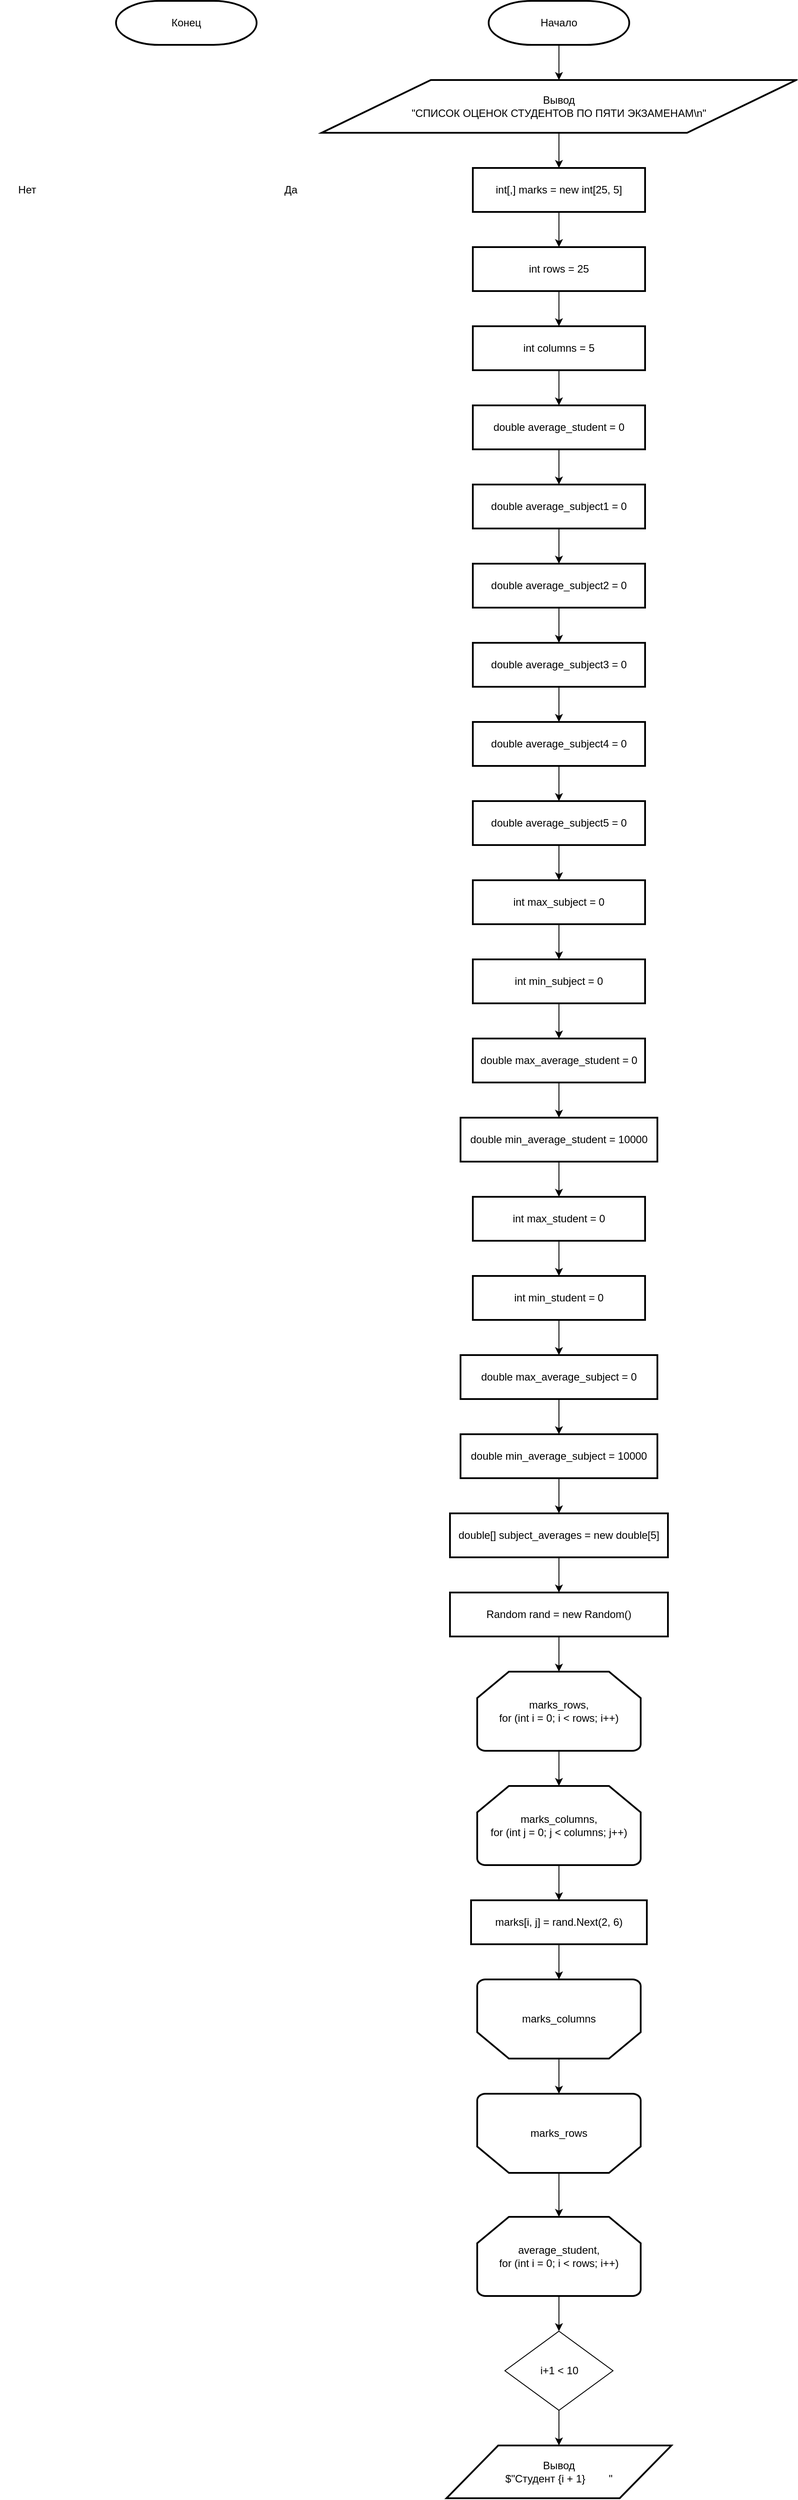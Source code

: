 <mxfile version="21.2.3" type="device">
  <diagram name="Страница 1" id="Z9K1tNPKtI9AY-vkeQpS">
    <mxGraphModel dx="2022" dy="663" grid="1" gridSize="10" guides="1" tooltips="1" connect="1" arrows="1" fold="1" page="1" pageScale="1" pageWidth="827" pageHeight="1169" math="0" shadow="0">
      <root>
        <mxCell id="0" />
        <mxCell id="1" parent="0" />
        <mxCell id="Q4O4J-r0xlCEo4uOXyzh-1" style="edgeStyle=orthogonalEdgeStyle;rounded=0;orthogonalLoop=1;jettySize=auto;html=1;exitX=0.5;exitY=1;exitDx=0;exitDy=0;exitPerimeter=0;entryX=0.5;entryY=0;entryDx=0;entryDy=0;" edge="1" parent="1" source="2JxqPy2QXHR2AHmcMR86-1" target="ryswpVJ10NMLdz56twCL-1">
          <mxGeometry relative="1" as="geometry" />
        </mxCell>
        <mxCell id="2JxqPy2QXHR2AHmcMR86-1" value="Начало" style="strokeWidth=2;html=1;shape=mxgraph.flowchart.terminator;whiteSpace=wrap;" parent="1" vertex="1">
          <mxGeometry x="334" y="40" width="160" height="50" as="geometry" />
        </mxCell>
        <mxCell id="Q4O4J-r0xlCEo4uOXyzh-4" style="edgeStyle=orthogonalEdgeStyle;rounded=0;orthogonalLoop=1;jettySize=auto;html=1;exitX=0.5;exitY=1;exitDx=0;exitDy=0;entryX=0.5;entryY=0;entryDx=0;entryDy=0;" edge="1" parent="1" source="5HvoogiQ1ebR22sNOO8Z-6" target="Q4O4J-r0xlCEo4uOXyzh-3">
          <mxGeometry relative="1" as="geometry" />
        </mxCell>
        <mxCell id="5HvoogiQ1ebR22sNOO8Z-6" value="int[,] marks = new int[25, 5]" style="rounded=1;whiteSpace=wrap;html=1;absoluteArcSize=1;arcSize=0;strokeWidth=2;" parent="1" vertex="1">
          <mxGeometry x="316" y="230" width="196" height="50" as="geometry" />
        </mxCell>
        <mxCell id="Q4O4J-r0xlCEo4uOXyzh-2" style="edgeStyle=orthogonalEdgeStyle;rounded=0;orthogonalLoop=1;jettySize=auto;html=1;exitX=0.5;exitY=1;exitDx=0;exitDy=0;entryX=0.5;entryY=0;entryDx=0;entryDy=0;" edge="1" parent="1" source="ryswpVJ10NMLdz56twCL-1" target="5HvoogiQ1ebR22sNOO8Z-6">
          <mxGeometry relative="1" as="geometry" />
        </mxCell>
        <mxCell id="ryswpVJ10NMLdz56twCL-1" value="Вывод&lt;br&gt;&quot;СПИСОК ОЦЕНОК СТУДЕНТОВ ПО ПЯТИ ЭКЗАМЕНАМ\n&quot;" style="shape=parallelogram;html=1;strokeWidth=2;perimeter=parallelogramPerimeter;whiteSpace=wrap;rounded=1;arcSize=0;size=0.23;" parent="1" vertex="1">
          <mxGeometry x="144" y="130" width="540" height="60" as="geometry" />
        </mxCell>
        <mxCell id="Q4O4J-r0xlCEo4uOXyzh-58" style="edgeStyle=orthogonalEdgeStyle;rounded=0;orthogonalLoop=1;jettySize=auto;html=1;exitX=0.5;exitY=1;exitDx=0;exitDy=0;entryX=0.5;entryY=0;entryDx=0;entryDy=0;" edge="1" parent="1" source="EwrpvE9RAgZ8z1VkeaF3-3" target="Q4O4J-r0xlCEo4uOXyzh-57">
          <mxGeometry relative="1" as="geometry" />
        </mxCell>
        <mxCell id="EwrpvE9RAgZ8z1VkeaF3-3" value="i+1 &amp;lt; 10" style="rhombus;whiteSpace=wrap;html=1;" parent="1" vertex="1">
          <mxGeometry x="352.5" y="2690" width="123" height="90" as="geometry" />
        </mxCell>
        <mxCell id="EwrpvE9RAgZ8z1VkeaF3-10" value="Да" style="text;html=1;strokeColor=none;fillColor=none;align=center;verticalAlign=middle;whiteSpace=wrap;rounded=0;" parent="1" vertex="1">
          <mxGeometry x="78.5" y="240" width="60" height="30" as="geometry" />
        </mxCell>
        <mxCell id="EwrpvE9RAgZ8z1VkeaF3-16" value="Нет" style="text;html=1;strokeColor=none;fillColor=none;align=center;verticalAlign=middle;whiteSpace=wrap;rounded=0;" parent="1" vertex="1">
          <mxGeometry x="-221.5" y="240" width="60" height="30" as="geometry" />
        </mxCell>
        <mxCell id="EwrpvE9RAgZ8z1VkeaF3-70" value="Конец" style="strokeWidth=2;html=1;shape=mxgraph.flowchart.terminator;whiteSpace=wrap;" parent="1" vertex="1">
          <mxGeometry x="-90" y="40" width="160" height="50" as="geometry" />
        </mxCell>
        <mxCell id="Q4O4J-r0xlCEo4uOXyzh-6" style="edgeStyle=orthogonalEdgeStyle;rounded=0;orthogonalLoop=1;jettySize=auto;html=1;exitX=0.5;exitY=1;exitDx=0;exitDy=0;entryX=0.5;entryY=0;entryDx=0;entryDy=0;" edge="1" parent="1" source="Q4O4J-r0xlCEo4uOXyzh-3" target="Q4O4J-r0xlCEo4uOXyzh-5">
          <mxGeometry relative="1" as="geometry" />
        </mxCell>
        <mxCell id="Q4O4J-r0xlCEo4uOXyzh-3" value="int rows = 25" style="rounded=1;whiteSpace=wrap;html=1;absoluteArcSize=1;arcSize=0;strokeWidth=2;" vertex="1" parent="1">
          <mxGeometry x="316" y="320" width="196" height="50" as="geometry" />
        </mxCell>
        <mxCell id="Q4O4J-r0xlCEo4uOXyzh-9" style="edgeStyle=orthogonalEdgeStyle;rounded=0;orthogonalLoop=1;jettySize=auto;html=1;exitX=0.5;exitY=1;exitDx=0;exitDy=0;entryX=0.5;entryY=0;entryDx=0;entryDy=0;" edge="1" parent="1" source="Q4O4J-r0xlCEo4uOXyzh-5" target="Q4O4J-r0xlCEo4uOXyzh-7">
          <mxGeometry relative="1" as="geometry" />
        </mxCell>
        <mxCell id="Q4O4J-r0xlCEo4uOXyzh-5" value="int columns = 5" style="rounded=1;whiteSpace=wrap;html=1;absoluteArcSize=1;arcSize=0;strokeWidth=2;" vertex="1" parent="1">
          <mxGeometry x="316" y="410" width="196" height="50" as="geometry" />
        </mxCell>
        <mxCell id="Q4O4J-r0xlCEo4uOXyzh-10" style="edgeStyle=orthogonalEdgeStyle;rounded=0;orthogonalLoop=1;jettySize=auto;html=1;exitX=0.5;exitY=1;exitDx=0;exitDy=0;entryX=0.5;entryY=0;entryDx=0;entryDy=0;" edge="1" parent="1" source="Q4O4J-r0xlCEo4uOXyzh-7" target="Q4O4J-r0xlCEo4uOXyzh-8">
          <mxGeometry relative="1" as="geometry" />
        </mxCell>
        <mxCell id="Q4O4J-r0xlCEo4uOXyzh-7" value="double average_student = 0" style="rounded=1;whiteSpace=wrap;html=1;absoluteArcSize=1;arcSize=0;strokeWidth=2;" vertex="1" parent="1">
          <mxGeometry x="316" y="500" width="196" height="50" as="geometry" />
        </mxCell>
        <mxCell id="Q4O4J-r0xlCEo4uOXyzh-12" style="edgeStyle=orthogonalEdgeStyle;rounded=0;orthogonalLoop=1;jettySize=auto;html=1;exitX=0.5;exitY=1;exitDx=0;exitDy=0;entryX=0.5;entryY=0;entryDx=0;entryDy=0;" edge="1" parent="1" source="Q4O4J-r0xlCEo4uOXyzh-8" target="Q4O4J-r0xlCEo4uOXyzh-11">
          <mxGeometry relative="1" as="geometry" />
        </mxCell>
        <mxCell id="Q4O4J-r0xlCEo4uOXyzh-8" value="double average_subject1 = 0" style="rounded=1;whiteSpace=wrap;html=1;absoluteArcSize=1;arcSize=0;strokeWidth=2;" vertex="1" parent="1">
          <mxGeometry x="316" y="590" width="196" height="50" as="geometry" />
        </mxCell>
        <mxCell id="Q4O4J-r0xlCEo4uOXyzh-14" style="edgeStyle=orthogonalEdgeStyle;rounded=0;orthogonalLoop=1;jettySize=auto;html=1;exitX=0.5;exitY=1;exitDx=0;exitDy=0;entryX=0.5;entryY=0;entryDx=0;entryDy=0;" edge="1" parent="1" source="Q4O4J-r0xlCEo4uOXyzh-11" target="Q4O4J-r0xlCEo4uOXyzh-13">
          <mxGeometry relative="1" as="geometry" />
        </mxCell>
        <mxCell id="Q4O4J-r0xlCEo4uOXyzh-11" value="double average_subject2 = 0" style="rounded=1;whiteSpace=wrap;html=1;absoluteArcSize=1;arcSize=0;strokeWidth=2;" vertex="1" parent="1">
          <mxGeometry x="316" y="680" width="196" height="50" as="geometry" />
        </mxCell>
        <mxCell id="Q4O4J-r0xlCEo4uOXyzh-16" style="edgeStyle=orthogonalEdgeStyle;rounded=0;orthogonalLoop=1;jettySize=auto;html=1;exitX=0.5;exitY=1;exitDx=0;exitDy=0;entryX=0.5;entryY=0;entryDx=0;entryDy=0;" edge="1" parent="1" source="Q4O4J-r0xlCEo4uOXyzh-13" target="Q4O4J-r0xlCEo4uOXyzh-15">
          <mxGeometry relative="1" as="geometry" />
        </mxCell>
        <mxCell id="Q4O4J-r0xlCEo4uOXyzh-13" value="double average_subject3 = 0" style="rounded=1;whiteSpace=wrap;html=1;absoluteArcSize=1;arcSize=0;strokeWidth=2;" vertex="1" parent="1">
          <mxGeometry x="316" y="770" width="196" height="50" as="geometry" />
        </mxCell>
        <mxCell id="Q4O4J-r0xlCEo4uOXyzh-18" style="edgeStyle=orthogonalEdgeStyle;rounded=0;orthogonalLoop=1;jettySize=auto;html=1;exitX=0.5;exitY=1;exitDx=0;exitDy=0;entryX=0.5;entryY=0;entryDx=0;entryDy=0;" edge="1" parent="1" source="Q4O4J-r0xlCEo4uOXyzh-15" target="Q4O4J-r0xlCEo4uOXyzh-17">
          <mxGeometry relative="1" as="geometry" />
        </mxCell>
        <mxCell id="Q4O4J-r0xlCEo4uOXyzh-15" value="double average_subject4 = 0" style="rounded=1;whiteSpace=wrap;html=1;absoluteArcSize=1;arcSize=0;strokeWidth=2;" vertex="1" parent="1">
          <mxGeometry x="316" y="860" width="196" height="50" as="geometry" />
        </mxCell>
        <mxCell id="Q4O4J-r0xlCEo4uOXyzh-20" style="edgeStyle=orthogonalEdgeStyle;rounded=0;orthogonalLoop=1;jettySize=auto;html=1;exitX=0.5;exitY=1;exitDx=0;exitDy=0;entryX=0.5;entryY=0;entryDx=0;entryDy=0;" edge="1" parent="1" source="Q4O4J-r0xlCEo4uOXyzh-17" target="Q4O4J-r0xlCEo4uOXyzh-19">
          <mxGeometry relative="1" as="geometry" />
        </mxCell>
        <mxCell id="Q4O4J-r0xlCEo4uOXyzh-17" value="double average_subject5 = 0" style="rounded=1;whiteSpace=wrap;html=1;absoluteArcSize=1;arcSize=0;strokeWidth=2;" vertex="1" parent="1">
          <mxGeometry x="316" y="950" width="196" height="50" as="geometry" />
        </mxCell>
        <mxCell id="Q4O4J-r0xlCEo4uOXyzh-22" style="edgeStyle=orthogonalEdgeStyle;rounded=0;orthogonalLoop=1;jettySize=auto;html=1;exitX=0.5;exitY=1;exitDx=0;exitDy=0;entryX=0.5;entryY=0;entryDx=0;entryDy=0;" edge="1" parent="1" source="Q4O4J-r0xlCEo4uOXyzh-19" target="Q4O4J-r0xlCEo4uOXyzh-21">
          <mxGeometry relative="1" as="geometry" />
        </mxCell>
        <mxCell id="Q4O4J-r0xlCEo4uOXyzh-19" value="int max_subject = 0" style="rounded=1;whiteSpace=wrap;html=1;absoluteArcSize=1;arcSize=0;strokeWidth=2;" vertex="1" parent="1">
          <mxGeometry x="316" y="1040" width="196" height="50" as="geometry" />
        </mxCell>
        <mxCell id="Q4O4J-r0xlCEo4uOXyzh-25" style="edgeStyle=orthogonalEdgeStyle;rounded=0;orthogonalLoop=1;jettySize=auto;html=1;exitX=0.5;exitY=1;exitDx=0;exitDy=0;entryX=0.5;entryY=0;entryDx=0;entryDy=0;" edge="1" parent="1" source="Q4O4J-r0xlCEo4uOXyzh-21" target="Q4O4J-r0xlCEo4uOXyzh-23">
          <mxGeometry relative="1" as="geometry" />
        </mxCell>
        <mxCell id="Q4O4J-r0xlCEo4uOXyzh-21" value="int min_subject = 0" style="rounded=1;whiteSpace=wrap;html=1;absoluteArcSize=1;arcSize=0;strokeWidth=2;" vertex="1" parent="1">
          <mxGeometry x="316" y="1130" width="196" height="50" as="geometry" />
        </mxCell>
        <mxCell id="Q4O4J-r0xlCEo4uOXyzh-26" style="edgeStyle=orthogonalEdgeStyle;rounded=0;orthogonalLoop=1;jettySize=auto;html=1;exitX=0.5;exitY=1;exitDx=0;exitDy=0;entryX=0.5;entryY=0;entryDx=0;entryDy=0;" edge="1" parent="1" source="Q4O4J-r0xlCEo4uOXyzh-23" target="Q4O4J-r0xlCEo4uOXyzh-24">
          <mxGeometry relative="1" as="geometry" />
        </mxCell>
        <mxCell id="Q4O4J-r0xlCEo4uOXyzh-23" value="double max_average_student = 0" style="rounded=1;whiteSpace=wrap;html=1;absoluteArcSize=1;arcSize=0;strokeWidth=2;" vertex="1" parent="1">
          <mxGeometry x="316" y="1220" width="196" height="50" as="geometry" />
        </mxCell>
        <mxCell id="Q4O4J-r0xlCEo4uOXyzh-28" style="edgeStyle=orthogonalEdgeStyle;rounded=0;orthogonalLoop=1;jettySize=auto;html=1;exitX=0.5;exitY=1;exitDx=0;exitDy=0;entryX=0.5;entryY=0;entryDx=0;entryDy=0;" edge="1" parent="1" source="Q4O4J-r0xlCEo4uOXyzh-24" target="Q4O4J-r0xlCEo4uOXyzh-27">
          <mxGeometry relative="1" as="geometry" />
        </mxCell>
        <mxCell id="Q4O4J-r0xlCEo4uOXyzh-24" value="double min_average_student = 10000" style="rounded=1;whiteSpace=wrap;html=1;absoluteArcSize=1;arcSize=0;strokeWidth=2;" vertex="1" parent="1">
          <mxGeometry x="302" y="1310" width="224" height="50" as="geometry" />
        </mxCell>
        <mxCell id="Q4O4J-r0xlCEo4uOXyzh-30" style="edgeStyle=orthogonalEdgeStyle;rounded=0;orthogonalLoop=1;jettySize=auto;html=1;exitX=0.5;exitY=1;exitDx=0;exitDy=0;entryX=0.5;entryY=0;entryDx=0;entryDy=0;" edge="1" parent="1" source="Q4O4J-r0xlCEo4uOXyzh-27" target="Q4O4J-r0xlCEo4uOXyzh-29">
          <mxGeometry relative="1" as="geometry" />
        </mxCell>
        <mxCell id="Q4O4J-r0xlCEo4uOXyzh-27" value="int max_student = 0" style="rounded=1;whiteSpace=wrap;html=1;absoluteArcSize=1;arcSize=0;strokeWidth=2;" vertex="1" parent="1">
          <mxGeometry x="316" y="1400" width="196" height="50" as="geometry" />
        </mxCell>
        <mxCell id="Q4O4J-r0xlCEo4uOXyzh-32" style="edgeStyle=orthogonalEdgeStyle;rounded=0;orthogonalLoop=1;jettySize=auto;html=1;exitX=0.5;exitY=1;exitDx=0;exitDy=0;entryX=0.5;entryY=0;entryDx=0;entryDy=0;" edge="1" parent="1" source="Q4O4J-r0xlCEo4uOXyzh-29" target="Q4O4J-r0xlCEo4uOXyzh-31">
          <mxGeometry relative="1" as="geometry" />
        </mxCell>
        <mxCell id="Q4O4J-r0xlCEo4uOXyzh-29" value="int min_student = 0" style="rounded=1;whiteSpace=wrap;html=1;absoluteArcSize=1;arcSize=0;strokeWidth=2;" vertex="1" parent="1">
          <mxGeometry x="316" y="1490" width="196" height="50" as="geometry" />
        </mxCell>
        <mxCell id="Q4O4J-r0xlCEo4uOXyzh-34" style="edgeStyle=orthogonalEdgeStyle;rounded=0;orthogonalLoop=1;jettySize=auto;html=1;exitX=0.5;exitY=1;exitDx=0;exitDy=0;entryX=0.5;entryY=0;entryDx=0;entryDy=0;" edge="1" parent="1" source="Q4O4J-r0xlCEo4uOXyzh-31" target="Q4O4J-r0xlCEo4uOXyzh-33">
          <mxGeometry relative="1" as="geometry" />
        </mxCell>
        <mxCell id="Q4O4J-r0xlCEo4uOXyzh-31" value="double max_average_subject = 0" style="rounded=1;whiteSpace=wrap;html=1;absoluteArcSize=1;arcSize=0;strokeWidth=2;" vertex="1" parent="1">
          <mxGeometry x="302" y="1580" width="224" height="50" as="geometry" />
        </mxCell>
        <mxCell id="Q4O4J-r0xlCEo4uOXyzh-36" style="edgeStyle=orthogonalEdgeStyle;rounded=0;orthogonalLoop=1;jettySize=auto;html=1;exitX=0.5;exitY=1;exitDx=0;exitDy=0;entryX=0.5;entryY=0;entryDx=0;entryDy=0;" edge="1" parent="1" source="Q4O4J-r0xlCEo4uOXyzh-33" target="Q4O4J-r0xlCEo4uOXyzh-35">
          <mxGeometry relative="1" as="geometry" />
        </mxCell>
        <mxCell id="Q4O4J-r0xlCEo4uOXyzh-33" value="double min_average_subject = 10000" style="rounded=1;whiteSpace=wrap;html=1;absoluteArcSize=1;arcSize=0;strokeWidth=2;" vertex="1" parent="1">
          <mxGeometry x="302" y="1670" width="224" height="50" as="geometry" />
        </mxCell>
        <mxCell id="Q4O4J-r0xlCEo4uOXyzh-38" style="edgeStyle=orthogonalEdgeStyle;rounded=0;orthogonalLoop=1;jettySize=auto;html=1;exitX=0.5;exitY=1;exitDx=0;exitDy=0;entryX=0.5;entryY=0;entryDx=0;entryDy=0;" edge="1" parent="1" source="Q4O4J-r0xlCEo4uOXyzh-35" target="Q4O4J-r0xlCEo4uOXyzh-37">
          <mxGeometry relative="1" as="geometry" />
        </mxCell>
        <mxCell id="Q4O4J-r0xlCEo4uOXyzh-35" value="double[] subject_averages = new double[5]" style="rounded=1;whiteSpace=wrap;html=1;absoluteArcSize=1;arcSize=0;strokeWidth=2;" vertex="1" parent="1">
          <mxGeometry x="290" y="1760" width="248" height="50" as="geometry" />
        </mxCell>
        <mxCell id="Q4O4J-r0xlCEo4uOXyzh-40" style="edgeStyle=orthogonalEdgeStyle;rounded=0;orthogonalLoop=1;jettySize=auto;html=1;exitX=0.5;exitY=1;exitDx=0;exitDy=0;entryX=0.5;entryY=0;entryDx=0;entryDy=0;entryPerimeter=0;" edge="1" parent="1" source="Q4O4J-r0xlCEo4uOXyzh-37" target="Q4O4J-r0xlCEo4uOXyzh-39">
          <mxGeometry relative="1" as="geometry" />
        </mxCell>
        <mxCell id="Q4O4J-r0xlCEo4uOXyzh-37" value="Random rand = new Random()" style="rounded=1;whiteSpace=wrap;html=1;absoluteArcSize=1;arcSize=0;strokeWidth=2;" vertex="1" parent="1">
          <mxGeometry x="290" y="1850" width="248" height="50" as="geometry" />
        </mxCell>
        <mxCell id="Q4O4J-r0xlCEo4uOXyzh-42" style="edgeStyle=orthogonalEdgeStyle;rounded=0;orthogonalLoop=1;jettySize=auto;html=1;exitX=0.5;exitY=1;exitDx=0;exitDy=0;exitPerimeter=0;entryX=0.5;entryY=0;entryDx=0;entryDy=0;entryPerimeter=0;" edge="1" parent="1" source="Q4O4J-r0xlCEo4uOXyzh-39" target="Q4O4J-r0xlCEo4uOXyzh-41">
          <mxGeometry relative="1" as="geometry" />
        </mxCell>
        <mxCell id="Q4O4J-r0xlCEo4uOXyzh-39" value="marks_rows,&lt;br&gt;for (int i = 0; i &amp;lt; rows; i++)" style="strokeWidth=2;html=1;shape=mxgraph.flowchart.loop_limit;whiteSpace=wrap;" vertex="1" parent="1">
          <mxGeometry x="321" y="1940" width="186" height="90" as="geometry" />
        </mxCell>
        <mxCell id="Q4O4J-r0xlCEo4uOXyzh-44" style="edgeStyle=orthogonalEdgeStyle;rounded=0;orthogonalLoop=1;jettySize=auto;html=1;exitX=0.5;exitY=1;exitDx=0;exitDy=0;exitPerimeter=0;entryX=0.5;entryY=0;entryDx=0;entryDy=0;" edge="1" parent="1" source="Q4O4J-r0xlCEo4uOXyzh-41" target="Q4O4J-r0xlCEo4uOXyzh-43">
          <mxGeometry relative="1" as="geometry" />
        </mxCell>
        <mxCell id="Q4O4J-r0xlCEo4uOXyzh-41" value="marks_columns,&lt;br&gt;for (int j = 0; j &amp;lt; columns; j++)" style="strokeWidth=2;html=1;shape=mxgraph.flowchart.loop_limit;whiteSpace=wrap;" vertex="1" parent="1">
          <mxGeometry x="321" y="2070" width="186" height="90" as="geometry" />
        </mxCell>
        <mxCell id="Q4O4J-r0xlCEo4uOXyzh-48" style="edgeStyle=orthogonalEdgeStyle;rounded=0;orthogonalLoop=1;jettySize=auto;html=1;exitX=0.5;exitY=1;exitDx=0;exitDy=0;entryX=0.5;entryY=1;entryDx=0;entryDy=0;entryPerimeter=0;" edge="1" parent="1" source="Q4O4J-r0xlCEo4uOXyzh-43" target="Q4O4J-r0xlCEo4uOXyzh-45">
          <mxGeometry relative="1" as="geometry" />
        </mxCell>
        <mxCell id="Q4O4J-r0xlCEo4uOXyzh-43" value="marks[i, j] = rand.Next(2, 6)" style="rounded=1;whiteSpace=wrap;html=1;absoluteArcSize=1;arcSize=0;strokeWidth=2;" vertex="1" parent="1">
          <mxGeometry x="314" y="2200" width="200" height="50" as="geometry" />
        </mxCell>
        <mxCell id="Q4O4J-r0xlCEo4uOXyzh-47" value="" style="group" vertex="1" connectable="0" parent="1">
          <mxGeometry x="321" y="2290" width="186" height="90" as="geometry" />
        </mxCell>
        <mxCell id="Q4O4J-r0xlCEo4uOXyzh-45" value="" style="strokeWidth=2;html=1;shape=mxgraph.flowchart.loop_limit;whiteSpace=wrap;rotation=-180;" vertex="1" parent="Q4O4J-r0xlCEo4uOXyzh-47">
          <mxGeometry width="186" height="90" as="geometry" />
        </mxCell>
        <mxCell id="Q4O4J-r0xlCEo4uOXyzh-46" value="marks_columns" style="text;html=1;strokeColor=none;fillColor=none;align=center;verticalAlign=middle;whiteSpace=wrap;rounded=0;" vertex="1" parent="Q4O4J-r0xlCEo4uOXyzh-47">
          <mxGeometry x="63" y="30" width="60" height="30" as="geometry" />
        </mxCell>
        <mxCell id="Q4O4J-r0xlCEo4uOXyzh-49" value="" style="group" vertex="1" connectable="0" parent="1">
          <mxGeometry x="321" y="2420" width="186" height="90" as="geometry" />
        </mxCell>
        <mxCell id="Q4O4J-r0xlCEo4uOXyzh-50" value="" style="strokeWidth=2;html=1;shape=mxgraph.flowchart.loop_limit;whiteSpace=wrap;rotation=-180;" vertex="1" parent="Q4O4J-r0xlCEo4uOXyzh-49">
          <mxGeometry width="186" height="90" as="geometry" />
        </mxCell>
        <mxCell id="Q4O4J-r0xlCEo4uOXyzh-51" value="marks_rows" style="text;html=1;strokeColor=none;fillColor=none;align=center;verticalAlign=middle;whiteSpace=wrap;rounded=0;" vertex="1" parent="Q4O4J-r0xlCEo4uOXyzh-49">
          <mxGeometry x="63" y="30" width="60" height="30" as="geometry" />
        </mxCell>
        <mxCell id="Q4O4J-r0xlCEo4uOXyzh-53" style="edgeStyle=orthogonalEdgeStyle;rounded=0;orthogonalLoop=1;jettySize=auto;html=1;exitX=0.5;exitY=0;exitDx=0;exitDy=0;exitPerimeter=0;entryX=0.5;entryY=1;entryDx=0;entryDy=0;entryPerimeter=0;" edge="1" parent="1" source="Q4O4J-r0xlCEo4uOXyzh-45" target="Q4O4J-r0xlCEo4uOXyzh-50">
          <mxGeometry relative="1" as="geometry" />
        </mxCell>
        <mxCell id="Q4O4J-r0xlCEo4uOXyzh-56" style="edgeStyle=orthogonalEdgeStyle;rounded=0;orthogonalLoop=1;jettySize=auto;html=1;exitX=0.5;exitY=1;exitDx=0;exitDy=0;exitPerimeter=0;entryX=0.5;entryY=0;entryDx=0;entryDy=0;" edge="1" parent="1" source="Q4O4J-r0xlCEo4uOXyzh-54" target="EwrpvE9RAgZ8z1VkeaF3-3">
          <mxGeometry relative="1" as="geometry" />
        </mxCell>
        <mxCell id="Q4O4J-r0xlCEo4uOXyzh-54" value="average_student,&lt;br&gt;for (int i = 0; i &amp;lt; rows; i++)" style="strokeWidth=2;html=1;shape=mxgraph.flowchart.loop_limit;whiteSpace=wrap;" vertex="1" parent="1">
          <mxGeometry x="321" y="2560" width="186" height="90" as="geometry" />
        </mxCell>
        <mxCell id="Q4O4J-r0xlCEo4uOXyzh-55" style="edgeStyle=orthogonalEdgeStyle;rounded=0;orthogonalLoop=1;jettySize=auto;html=1;exitX=0.5;exitY=0;exitDx=0;exitDy=0;exitPerimeter=0;entryX=0.5;entryY=0;entryDx=0;entryDy=0;entryPerimeter=0;" edge="1" parent="1" source="Q4O4J-r0xlCEo4uOXyzh-50" target="Q4O4J-r0xlCEo4uOXyzh-54">
          <mxGeometry relative="1" as="geometry" />
        </mxCell>
        <mxCell id="Q4O4J-r0xlCEo4uOXyzh-57" value="Вывод&lt;br&gt;$&quot;Студент {i + 1}&amp;nbsp; &amp;nbsp; &amp;nbsp; &amp;nbsp; &quot;" style="shape=parallelogram;html=1;strokeWidth=2;perimeter=parallelogramPerimeter;whiteSpace=wrap;rounded=1;arcSize=0;size=0.23;" vertex="1" parent="1">
          <mxGeometry x="286" y="2820" width="256" height="60" as="geometry" />
        </mxCell>
      </root>
    </mxGraphModel>
  </diagram>
</mxfile>
